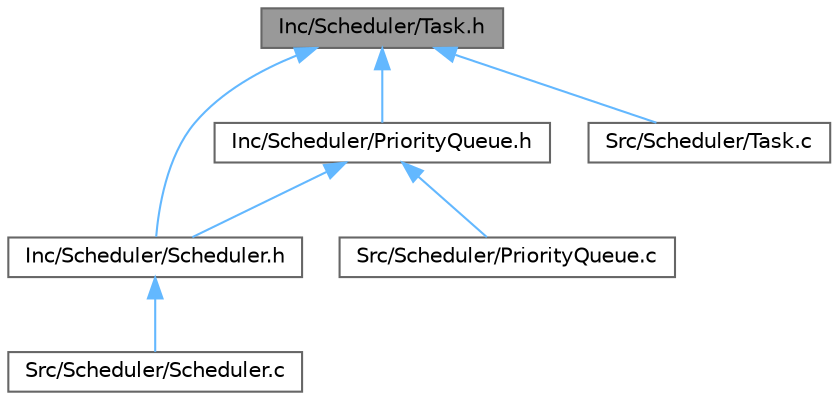 digraph "Inc/Scheduler/Task.h"
{
 // LATEX_PDF_SIZE
  bgcolor="transparent";
  edge [fontname=Helvetica,fontsize=10,labelfontname=Helvetica,labelfontsize=10];
  node [fontname=Helvetica,fontsize=10,shape=box,height=0.2,width=0.4];
  Node1 [label="Inc/Scheduler/Task.h",height=0.2,width=0.4,color="gray40", fillcolor="grey60", style="filled", fontcolor="black",tooltip=" "];
  Node1 -> Node2 [dir="back",color="steelblue1",style="solid"];
  Node2 [label="Inc/Scheduler/PriorityQueue.h",height=0.2,width=0.4,color="grey40", fillcolor="white", style="filled",URL="$PriorityQueue_8h.html",tooltip=" "];
  Node2 -> Node3 [dir="back",color="steelblue1",style="solid"];
  Node3 [label="Inc/Scheduler/Scheduler.h",height=0.2,width=0.4,color="grey40", fillcolor="white", style="filled",URL="$Scheduler_8h.html",tooltip=" "];
  Node3 -> Node4 [dir="back",color="steelblue1",style="solid"];
  Node4 [label="Src/Scheduler/Scheduler.c",height=0.2,width=0.4,color="grey40", fillcolor="white", style="filled",URL="$Scheduler_8c.html",tooltip=" "];
  Node2 -> Node5 [dir="back",color="steelblue1",style="solid"];
  Node5 [label="Src/Scheduler/PriorityQueue.c",height=0.2,width=0.4,color="grey40", fillcolor="white", style="filled",URL="$PriorityQueue_8c.html",tooltip=" "];
  Node1 -> Node3 [dir="back",color="steelblue1",style="solid"];
  Node1 -> Node6 [dir="back",color="steelblue1",style="solid"];
  Node6 [label="Src/Scheduler/Task.c",height=0.2,width=0.4,color="grey40", fillcolor="white", style="filled",URL="$Task_8c.html",tooltip=" "];
}
